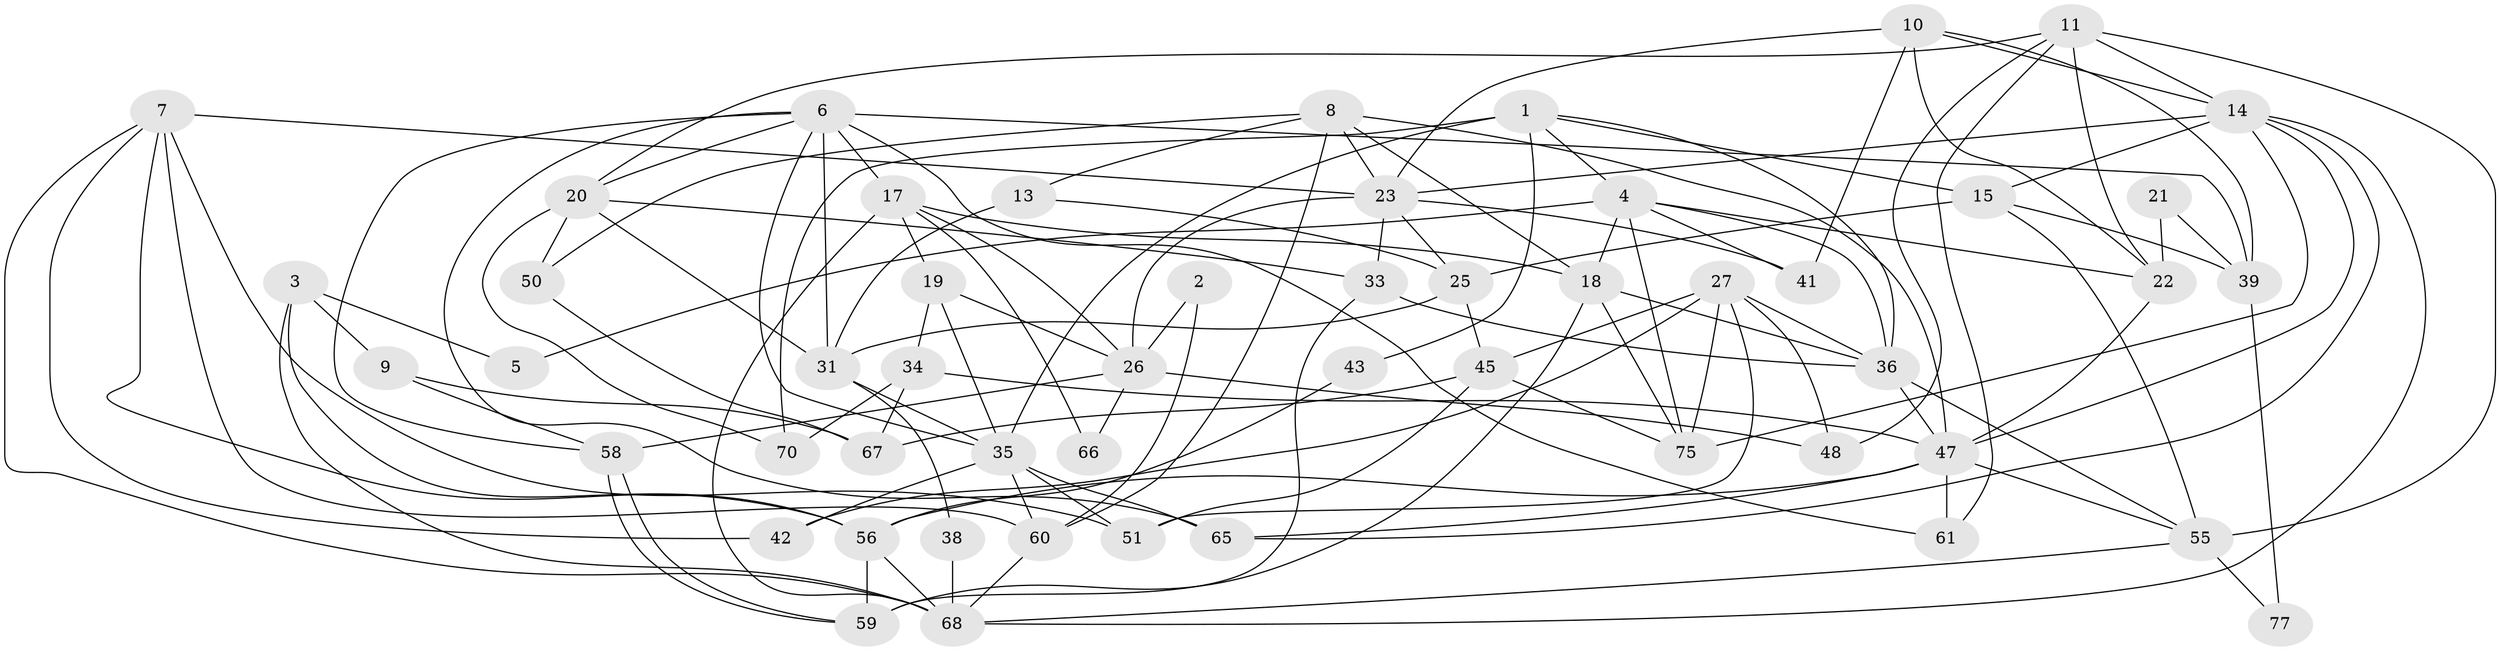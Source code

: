 // original degree distribution, {4: 0.3333333333333333, 3: 0.24691358024691357, 5: 0.2345679012345679, 2: 0.09876543209876543, 8: 0.012345679012345678, 6: 0.06172839506172839, 7: 0.012345679012345678}
// Generated by graph-tools (version 1.1) at 2025/41/03/06/25 10:41:58]
// undirected, 52 vertices, 126 edges
graph export_dot {
graph [start="1"]
  node [color=gray90,style=filled];
  1 [super="+30"];
  2;
  3;
  4 [super="+49"];
  5 [super="+32"];
  6 [super="+63"];
  7 [super="+37"];
  8 [super="+54"];
  9 [super="+12"];
  10 [super="+16"];
  11 [super="+81"];
  13;
  14 [super="+64"];
  15;
  17 [super="+44"];
  18 [super="+46"];
  19;
  20 [super="+24"];
  21;
  22 [super="+53"];
  23 [super="+29"];
  25 [super="+80"];
  26 [super="+57"];
  27 [super="+28"];
  31 [super="+52"];
  33;
  34 [super="+78"];
  35 [super="+62"];
  36 [super="+74"];
  38;
  39 [super="+40"];
  41;
  42;
  43;
  45 [super="+76"];
  47 [super="+69"];
  48 [super="+73"];
  50;
  51;
  55;
  56 [super="+79"];
  58;
  59;
  60 [super="+71"];
  61;
  65;
  66;
  67;
  68 [super="+72"];
  70;
  75;
  77;
  1 -- 43;
  1 -- 35 [weight=2];
  1 -- 36;
  1 -- 70;
  1 -- 15;
  1 -- 4;
  2 -- 60 [weight=2];
  2 -- 26;
  3 -- 56;
  3 -- 9;
  3 -- 68;
  3 -- 5;
  4 -- 18;
  4 -- 75;
  4 -- 41;
  4 -- 5 [weight=2];
  4 -- 36;
  4 -- 22;
  6 -- 65;
  6 -- 17 [weight=2];
  6 -- 31;
  6 -- 58;
  6 -- 61;
  6 -- 35;
  6 -- 20;
  6 -- 39;
  7 -- 23;
  7 -- 56;
  7 -- 51;
  7 -- 68;
  7 -- 42;
  7 -- 60;
  8 -- 60;
  8 -- 18;
  8 -- 50;
  8 -- 13;
  8 -- 47;
  8 -- 23;
  9 -- 58;
  9 -- 67;
  10 -- 22;
  10 -- 41;
  10 -- 23;
  10 -- 14;
  10 -- 39;
  11 -- 61;
  11 -- 22;
  11 -- 48;
  11 -- 20;
  11 -- 55;
  11 -- 14;
  13 -- 31;
  13 -- 25;
  14 -- 15;
  14 -- 23;
  14 -- 65;
  14 -- 68;
  14 -- 75;
  14 -- 47;
  15 -- 55;
  15 -- 25;
  15 -- 39;
  17 -- 66;
  17 -- 26;
  17 -- 18;
  17 -- 19;
  17 -- 68;
  18 -- 75;
  18 -- 59;
  18 -- 36;
  19 -- 35;
  19 -- 34;
  19 -- 26;
  20 -- 50;
  20 -- 70;
  20 -- 33;
  20 -- 31;
  21 -- 39;
  21 -- 22;
  22 -- 47;
  23 -- 25;
  23 -- 33;
  23 -- 41;
  23 -- 26;
  25 -- 45;
  25 -- 31;
  26 -- 48;
  26 -- 66;
  26 -- 58;
  27 -- 51;
  27 -- 42;
  27 -- 45;
  27 -- 48 [weight=3];
  27 -- 75;
  27 -- 36;
  31 -- 38;
  31 -- 35;
  33 -- 36;
  33 -- 59;
  34 -- 70;
  34 -- 47;
  34 -- 67;
  35 -- 51;
  35 -- 60;
  35 -- 65;
  35 -- 42;
  36 -- 47;
  36 -- 55;
  38 -- 68;
  39 -- 77;
  43 -- 56;
  45 -- 51;
  45 -- 67;
  45 -- 75;
  47 -- 55;
  47 -- 65;
  47 -- 61;
  47 -- 56;
  50 -- 67;
  55 -- 68;
  55 -- 77;
  56 -- 59;
  56 -- 68;
  58 -- 59;
  58 -- 59;
  60 -- 68;
}
